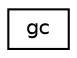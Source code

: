 digraph G
{
  edge [fontname="Helvetica",fontsize="10",labelfontname="Helvetica",labelfontsize="10"];
  node [fontname="Helvetica",fontsize="10",shape=record];
  rankdir="LR";
  Node1 [label="gc",height=0.2,width=0.4,color="black", fillcolor="white", style="filled",URL="$structgc.html"];
}
